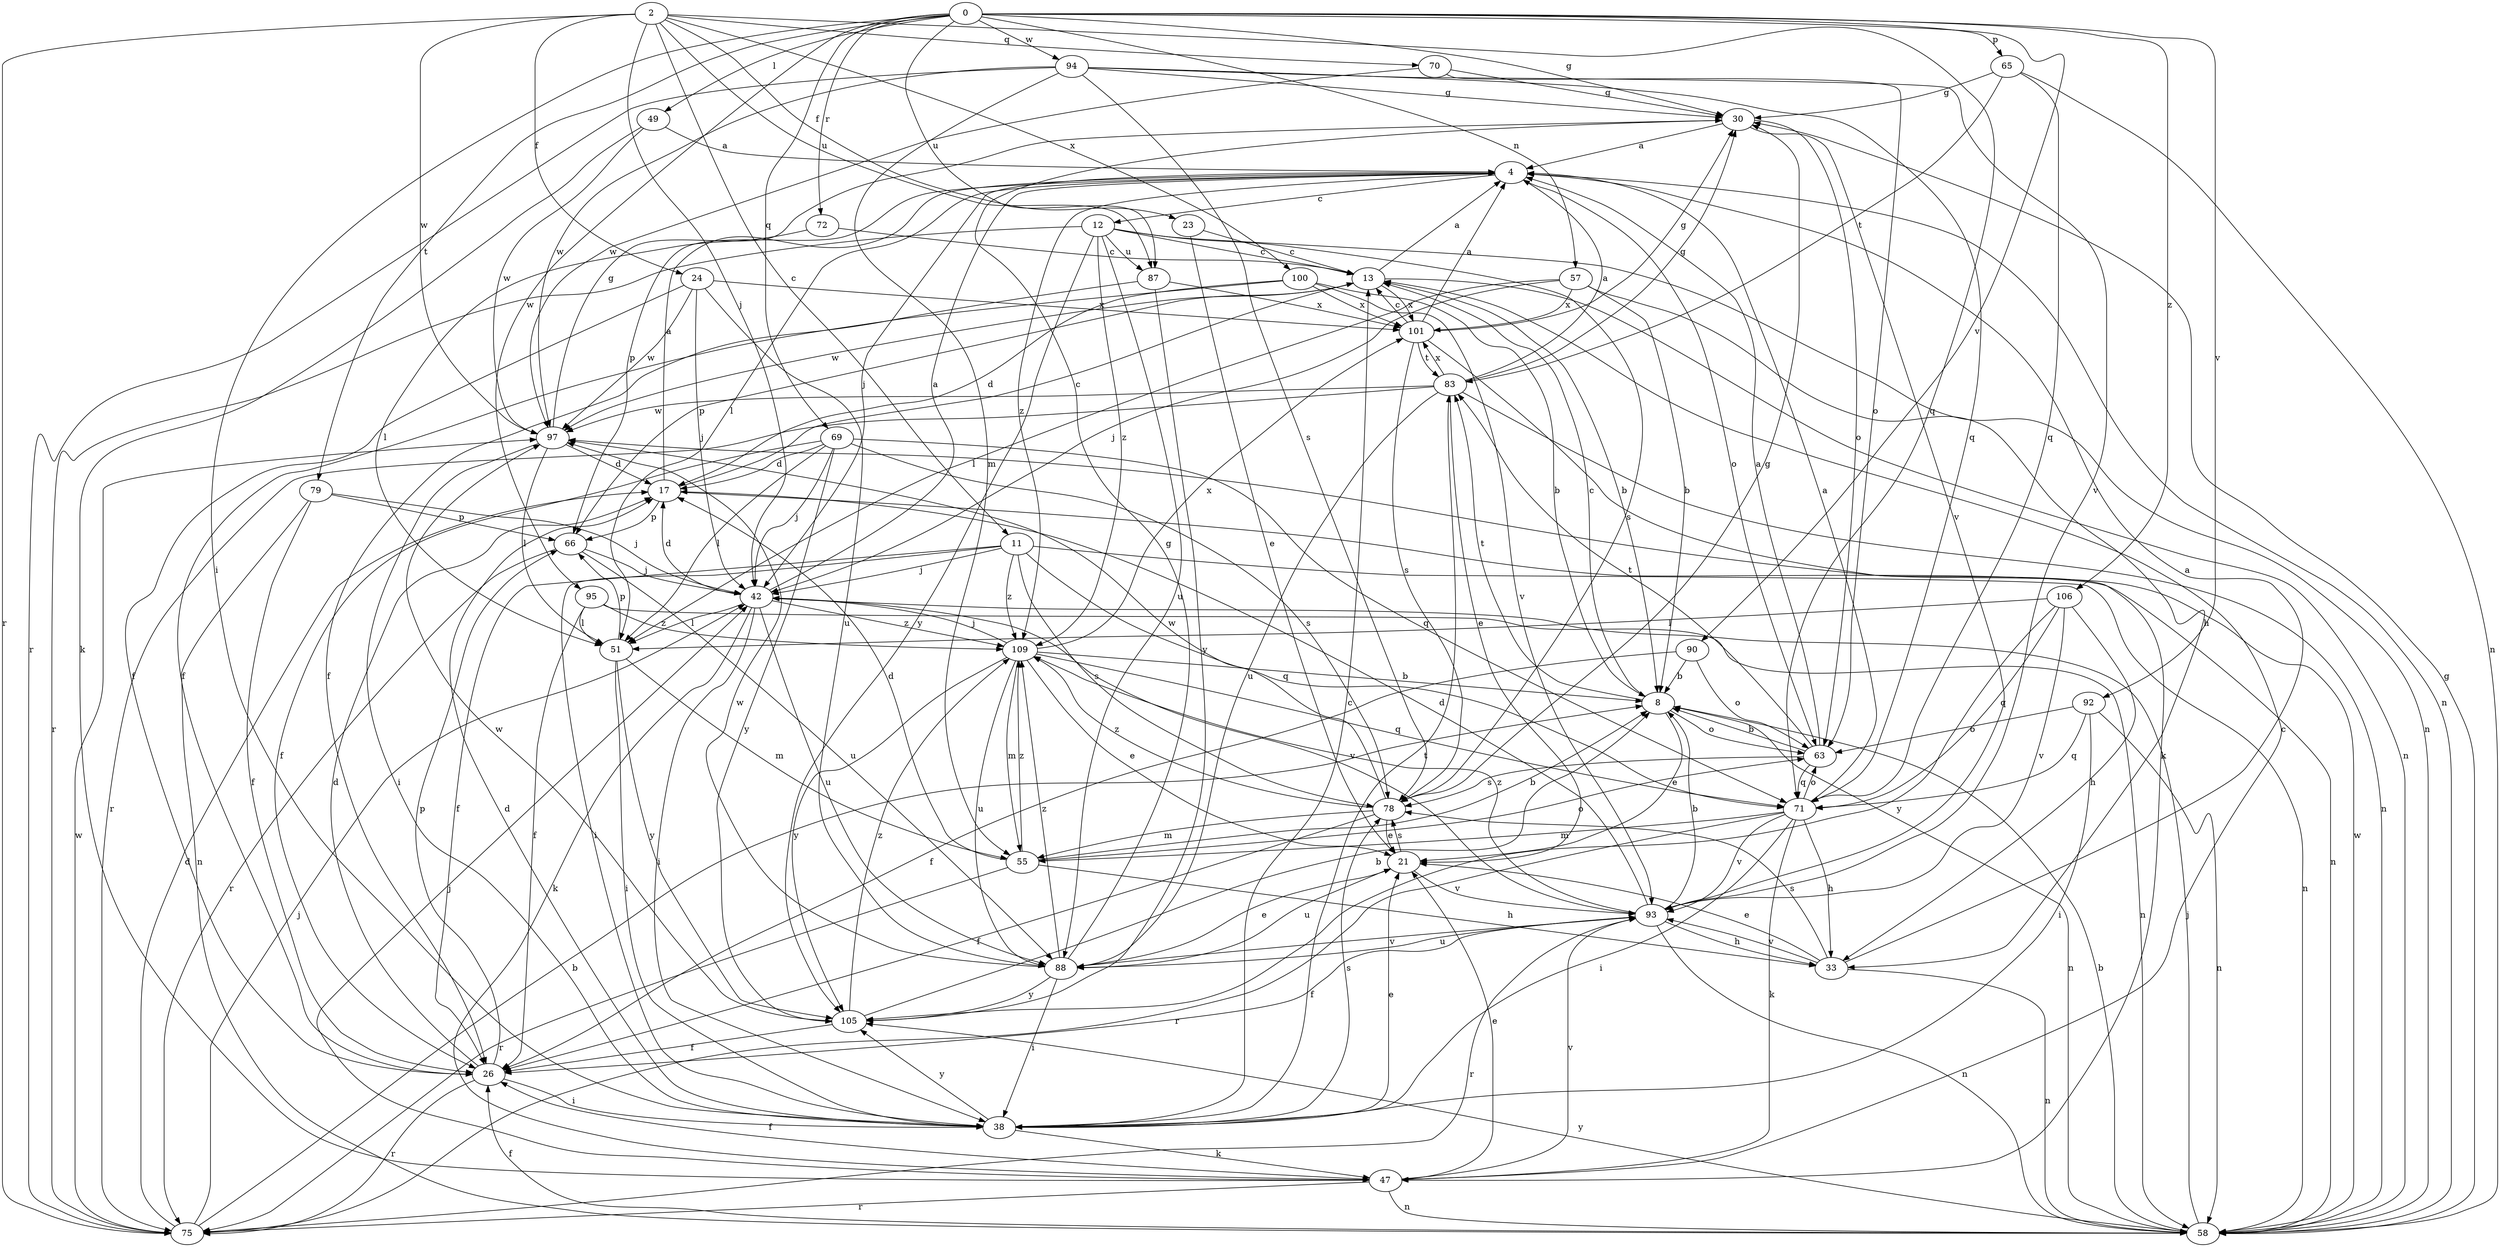 strict digraph  {
0;
2;
4;
8;
11;
12;
13;
17;
21;
23;
24;
26;
30;
33;
38;
42;
47;
49;
51;
55;
57;
58;
63;
65;
66;
69;
70;
71;
72;
75;
78;
79;
83;
87;
88;
90;
92;
93;
94;
95;
97;
100;
101;
105;
106;
109;
0 -> 30  [label=g];
0 -> 38  [label=i];
0 -> 49  [label=l];
0 -> 57  [label=n];
0 -> 65  [label=p];
0 -> 69  [label=q];
0 -> 72  [label=r];
0 -> 79  [label=t];
0 -> 87  [label=u];
0 -> 90  [label=v];
0 -> 92  [label=v];
0 -> 94  [label=w];
0 -> 95  [label=w];
0 -> 106  [label=z];
2 -> 11  [label=c];
2 -> 23  [label=f];
2 -> 24  [label=f];
2 -> 42  [label=j];
2 -> 70  [label=q];
2 -> 71  [label=q];
2 -> 75  [label=r];
2 -> 87  [label=u];
2 -> 97  [label=w];
2 -> 100  [label=x];
4 -> 12  [label=c];
4 -> 42  [label=j];
4 -> 51  [label=l];
4 -> 58  [label=n];
4 -> 63  [label=o];
4 -> 66  [label=p];
4 -> 109  [label=z];
8 -> 13  [label=c];
8 -> 21  [label=e];
8 -> 58  [label=n];
8 -> 63  [label=o];
8 -> 83  [label=t];
11 -> 26  [label=f];
11 -> 38  [label=i];
11 -> 42  [label=j];
11 -> 58  [label=n];
11 -> 71  [label=q];
11 -> 78  [label=s];
11 -> 109  [label=z];
12 -> 13  [label=c];
12 -> 58  [label=n];
12 -> 75  [label=r];
12 -> 78  [label=s];
12 -> 87  [label=u];
12 -> 88  [label=u];
12 -> 105  [label=y];
12 -> 109  [label=z];
13 -> 4  [label=a];
13 -> 8  [label=b];
13 -> 58  [label=n];
13 -> 66  [label=p];
13 -> 97  [label=w];
13 -> 101  [label=x];
17 -> 4  [label=a];
17 -> 13  [label=c];
17 -> 58  [label=n];
17 -> 66  [label=p];
21 -> 78  [label=s];
21 -> 88  [label=u];
21 -> 93  [label=v];
23 -> 13  [label=c];
23 -> 21  [label=e];
24 -> 26  [label=f];
24 -> 42  [label=j];
24 -> 88  [label=u];
24 -> 97  [label=w];
24 -> 101  [label=x];
26 -> 17  [label=d];
26 -> 38  [label=i];
26 -> 66  [label=p];
26 -> 75  [label=r];
30 -> 4  [label=a];
30 -> 63  [label=o];
30 -> 93  [label=v];
33 -> 4  [label=a];
33 -> 21  [label=e];
33 -> 58  [label=n];
33 -> 78  [label=s];
33 -> 93  [label=v];
38 -> 13  [label=c];
38 -> 17  [label=d];
38 -> 21  [label=e];
38 -> 47  [label=k];
38 -> 78  [label=s];
38 -> 83  [label=t];
38 -> 105  [label=y];
42 -> 4  [label=a];
42 -> 17  [label=d];
42 -> 38  [label=i];
42 -> 47  [label=k];
42 -> 51  [label=l];
42 -> 88  [label=u];
42 -> 93  [label=v];
42 -> 109  [label=z];
47 -> 13  [label=c];
47 -> 21  [label=e];
47 -> 26  [label=f];
47 -> 42  [label=j];
47 -> 58  [label=n];
47 -> 75  [label=r];
47 -> 93  [label=v];
49 -> 4  [label=a];
49 -> 47  [label=k];
49 -> 97  [label=w];
51 -> 38  [label=i];
51 -> 55  [label=m];
51 -> 66  [label=p];
51 -> 105  [label=y];
55 -> 8  [label=b];
55 -> 17  [label=d];
55 -> 33  [label=h];
55 -> 63  [label=o];
55 -> 75  [label=r];
55 -> 109  [label=z];
57 -> 8  [label=b];
57 -> 33  [label=h];
57 -> 42  [label=j];
57 -> 51  [label=l];
57 -> 101  [label=x];
58 -> 8  [label=b];
58 -> 26  [label=f];
58 -> 30  [label=g];
58 -> 42  [label=j];
58 -> 97  [label=w];
58 -> 105  [label=y];
63 -> 4  [label=a];
63 -> 8  [label=b];
63 -> 71  [label=q];
63 -> 78  [label=s];
63 -> 83  [label=t];
65 -> 30  [label=g];
65 -> 58  [label=n];
65 -> 71  [label=q];
65 -> 83  [label=t];
66 -> 42  [label=j];
66 -> 75  [label=r];
66 -> 88  [label=u];
69 -> 17  [label=d];
69 -> 26  [label=f];
69 -> 42  [label=j];
69 -> 51  [label=l];
69 -> 71  [label=q];
69 -> 78  [label=s];
69 -> 105  [label=y];
70 -> 30  [label=g];
70 -> 63  [label=o];
70 -> 97  [label=w];
71 -> 4  [label=a];
71 -> 33  [label=h];
71 -> 38  [label=i];
71 -> 47  [label=k];
71 -> 55  [label=m];
71 -> 63  [label=o];
71 -> 75  [label=r];
71 -> 93  [label=v];
72 -> 13  [label=c];
72 -> 51  [label=l];
75 -> 8  [label=b];
75 -> 17  [label=d];
75 -> 42  [label=j];
75 -> 97  [label=w];
78 -> 21  [label=e];
78 -> 26  [label=f];
78 -> 30  [label=g];
78 -> 55  [label=m];
78 -> 97  [label=w];
78 -> 109  [label=z];
79 -> 26  [label=f];
79 -> 42  [label=j];
79 -> 58  [label=n];
79 -> 66  [label=p];
83 -> 4  [label=a];
83 -> 21  [label=e];
83 -> 30  [label=g];
83 -> 58  [label=n];
83 -> 75  [label=r];
83 -> 88  [label=u];
83 -> 97  [label=w];
83 -> 101  [label=x];
87 -> 26  [label=f];
87 -> 101  [label=x];
87 -> 105  [label=y];
88 -> 21  [label=e];
88 -> 30  [label=g];
88 -> 38  [label=i];
88 -> 93  [label=v];
88 -> 97  [label=w];
88 -> 105  [label=y];
88 -> 109  [label=z];
90 -> 8  [label=b];
90 -> 26  [label=f];
90 -> 63  [label=o];
92 -> 38  [label=i];
92 -> 58  [label=n];
92 -> 63  [label=o];
92 -> 71  [label=q];
93 -> 8  [label=b];
93 -> 17  [label=d];
93 -> 26  [label=f];
93 -> 33  [label=h];
93 -> 58  [label=n];
93 -> 75  [label=r];
93 -> 88  [label=u];
93 -> 109  [label=z];
94 -> 30  [label=g];
94 -> 55  [label=m];
94 -> 71  [label=q];
94 -> 75  [label=r];
94 -> 78  [label=s];
94 -> 93  [label=v];
94 -> 97  [label=w];
95 -> 26  [label=f];
95 -> 51  [label=l];
95 -> 58  [label=n];
95 -> 109  [label=z];
97 -> 17  [label=d];
97 -> 30  [label=g];
97 -> 38  [label=i];
97 -> 51  [label=l];
100 -> 8  [label=b];
100 -> 17  [label=d];
100 -> 26  [label=f];
100 -> 93  [label=v];
100 -> 101  [label=x];
101 -> 4  [label=a];
101 -> 13  [label=c];
101 -> 30  [label=g];
101 -> 47  [label=k];
101 -> 78  [label=s];
101 -> 83  [label=t];
105 -> 8  [label=b];
105 -> 26  [label=f];
105 -> 97  [label=w];
105 -> 109  [label=z];
106 -> 33  [label=h];
106 -> 51  [label=l];
106 -> 71  [label=q];
106 -> 93  [label=v];
106 -> 105  [label=y];
109 -> 8  [label=b];
109 -> 21  [label=e];
109 -> 42  [label=j];
109 -> 55  [label=m];
109 -> 71  [label=q];
109 -> 88  [label=u];
109 -> 101  [label=x];
109 -> 105  [label=y];
}
